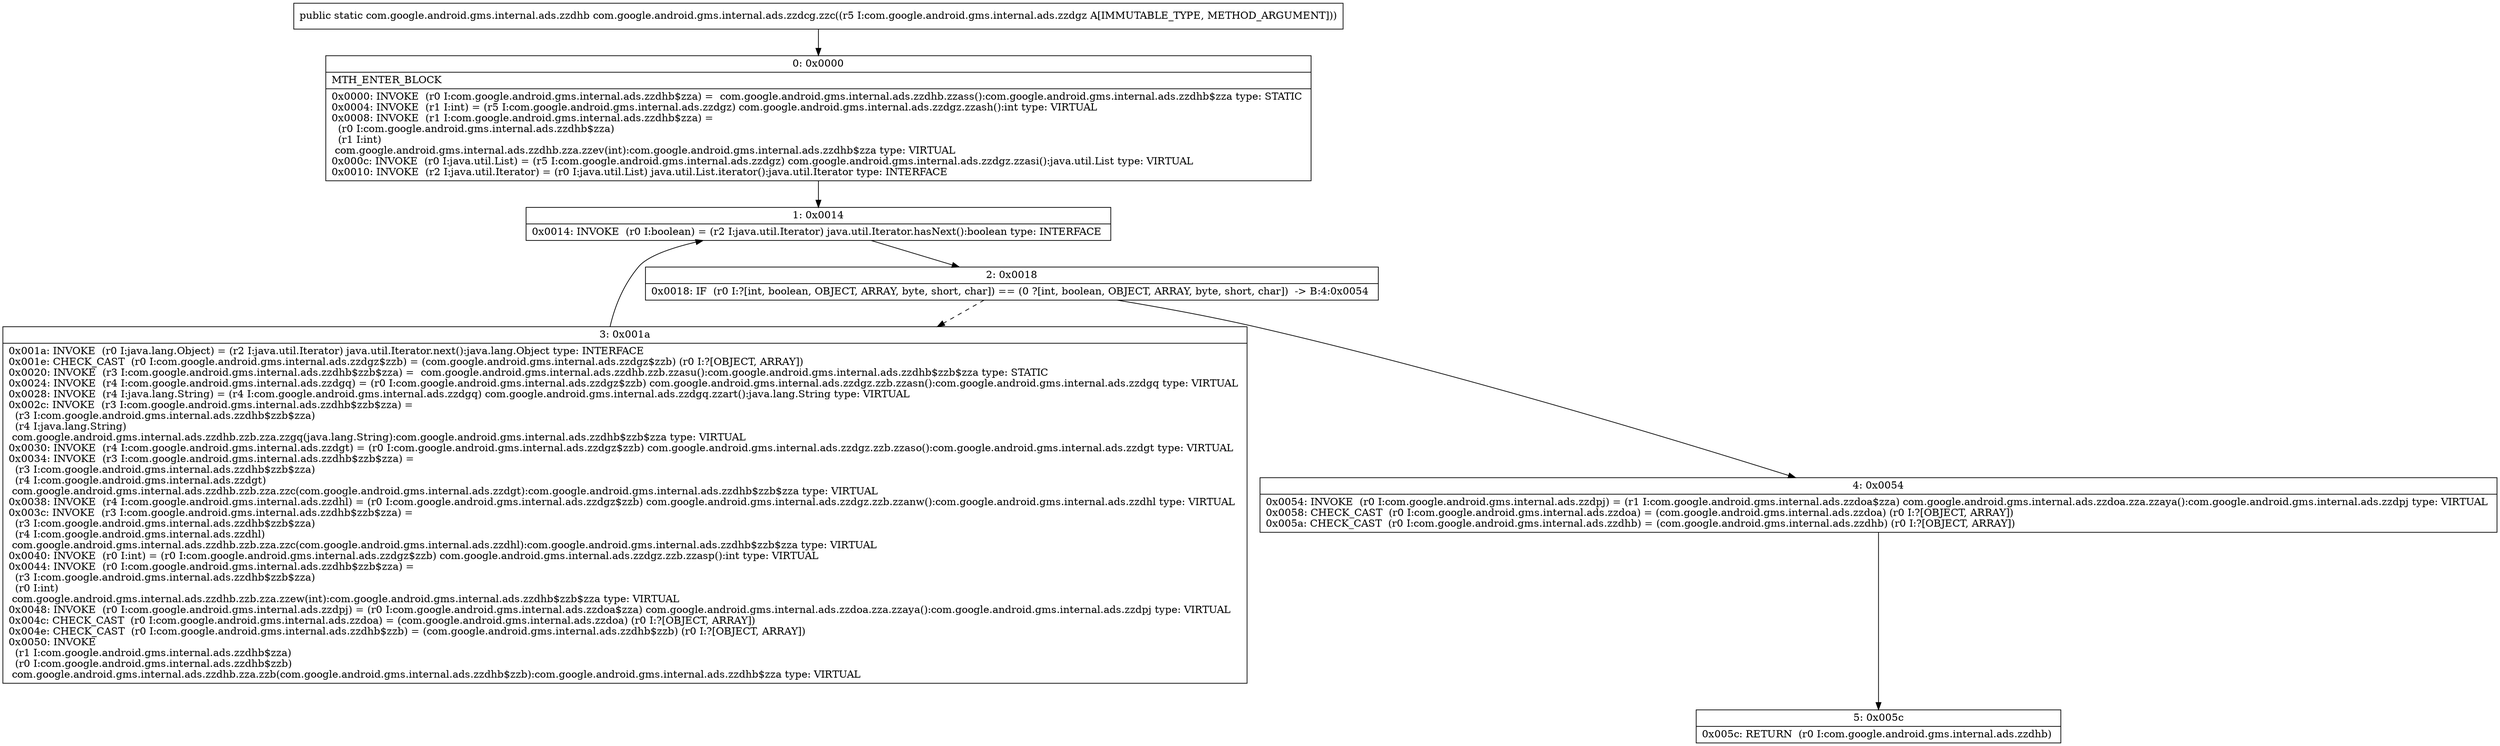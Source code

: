 digraph "CFG forcom.google.android.gms.internal.ads.zzdcg.zzc(Lcom\/google\/android\/gms\/internal\/ads\/zzdgz;)Lcom\/google\/android\/gms\/internal\/ads\/zzdhb;" {
Node_0 [shape=record,label="{0\:\ 0x0000|MTH_ENTER_BLOCK\l|0x0000: INVOKE  (r0 I:com.google.android.gms.internal.ads.zzdhb$zza) =  com.google.android.gms.internal.ads.zzdhb.zzass():com.google.android.gms.internal.ads.zzdhb$zza type: STATIC \l0x0004: INVOKE  (r1 I:int) = (r5 I:com.google.android.gms.internal.ads.zzdgz) com.google.android.gms.internal.ads.zzdgz.zzash():int type: VIRTUAL \l0x0008: INVOKE  (r1 I:com.google.android.gms.internal.ads.zzdhb$zza) = \l  (r0 I:com.google.android.gms.internal.ads.zzdhb$zza)\l  (r1 I:int)\l com.google.android.gms.internal.ads.zzdhb.zza.zzev(int):com.google.android.gms.internal.ads.zzdhb$zza type: VIRTUAL \l0x000c: INVOKE  (r0 I:java.util.List) = (r5 I:com.google.android.gms.internal.ads.zzdgz) com.google.android.gms.internal.ads.zzdgz.zzasi():java.util.List type: VIRTUAL \l0x0010: INVOKE  (r2 I:java.util.Iterator) = (r0 I:java.util.List) java.util.List.iterator():java.util.Iterator type: INTERFACE \l}"];
Node_1 [shape=record,label="{1\:\ 0x0014|0x0014: INVOKE  (r0 I:boolean) = (r2 I:java.util.Iterator) java.util.Iterator.hasNext():boolean type: INTERFACE \l}"];
Node_2 [shape=record,label="{2\:\ 0x0018|0x0018: IF  (r0 I:?[int, boolean, OBJECT, ARRAY, byte, short, char]) == (0 ?[int, boolean, OBJECT, ARRAY, byte, short, char])  \-\> B:4:0x0054 \l}"];
Node_3 [shape=record,label="{3\:\ 0x001a|0x001a: INVOKE  (r0 I:java.lang.Object) = (r2 I:java.util.Iterator) java.util.Iterator.next():java.lang.Object type: INTERFACE \l0x001e: CHECK_CAST  (r0 I:com.google.android.gms.internal.ads.zzdgz$zzb) = (com.google.android.gms.internal.ads.zzdgz$zzb) (r0 I:?[OBJECT, ARRAY]) \l0x0020: INVOKE  (r3 I:com.google.android.gms.internal.ads.zzdhb$zzb$zza) =  com.google.android.gms.internal.ads.zzdhb.zzb.zzasu():com.google.android.gms.internal.ads.zzdhb$zzb$zza type: STATIC \l0x0024: INVOKE  (r4 I:com.google.android.gms.internal.ads.zzdgq) = (r0 I:com.google.android.gms.internal.ads.zzdgz$zzb) com.google.android.gms.internal.ads.zzdgz.zzb.zzasn():com.google.android.gms.internal.ads.zzdgq type: VIRTUAL \l0x0028: INVOKE  (r4 I:java.lang.String) = (r4 I:com.google.android.gms.internal.ads.zzdgq) com.google.android.gms.internal.ads.zzdgq.zzart():java.lang.String type: VIRTUAL \l0x002c: INVOKE  (r3 I:com.google.android.gms.internal.ads.zzdhb$zzb$zza) = \l  (r3 I:com.google.android.gms.internal.ads.zzdhb$zzb$zza)\l  (r4 I:java.lang.String)\l com.google.android.gms.internal.ads.zzdhb.zzb.zza.zzgq(java.lang.String):com.google.android.gms.internal.ads.zzdhb$zzb$zza type: VIRTUAL \l0x0030: INVOKE  (r4 I:com.google.android.gms.internal.ads.zzdgt) = (r0 I:com.google.android.gms.internal.ads.zzdgz$zzb) com.google.android.gms.internal.ads.zzdgz.zzb.zzaso():com.google.android.gms.internal.ads.zzdgt type: VIRTUAL \l0x0034: INVOKE  (r3 I:com.google.android.gms.internal.ads.zzdhb$zzb$zza) = \l  (r3 I:com.google.android.gms.internal.ads.zzdhb$zzb$zza)\l  (r4 I:com.google.android.gms.internal.ads.zzdgt)\l com.google.android.gms.internal.ads.zzdhb.zzb.zza.zzc(com.google.android.gms.internal.ads.zzdgt):com.google.android.gms.internal.ads.zzdhb$zzb$zza type: VIRTUAL \l0x0038: INVOKE  (r4 I:com.google.android.gms.internal.ads.zzdhl) = (r0 I:com.google.android.gms.internal.ads.zzdgz$zzb) com.google.android.gms.internal.ads.zzdgz.zzb.zzanw():com.google.android.gms.internal.ads.zzdhl type: VIRTUAL \l0x003c: INVOKE  (r3 I:com.google.android.gms.internal.ads.zzdhb$zzb$zza) = \l  (r3 I:com.google.android.gms.internal.ads.zzdhb$zzb$zza)\l  (r4 I:com.google.android.gms.internal.ads.zzdhl)\l com.google.android.gms.internal.ads.zzdhb.zzb.zza.zzc(com.google.android.gms.internal.ads.zzdhl):com.google.android.gms.internal.ads.zzdhb$zzb$zza type: VIRTUAL \l0x0040: INVOKE  (r0 I:int) = (r0 I:com.google.android.gms.internal.ads.zzdgz$zzb) com.google.android.gms.internal.ads.zzdgz.zzb.zzasp():int type: VIRTUAL \l0x0044: INVOKE  (r0 I:com.google.android.gms.internal.ads.zzdhb$zzb$zza) = \l  (r3 I:com.google.android.gms.internal.ads.zzdhb$zzb$zza)\l  (r0 I:int)\l com.google.android.gms.internal.ads.zzdhb.zzb.zza.zzew(int):com.google.android.gms.internal.ads.zzdhb$zzb$zza type: VIRTUAL \l0x0048: INVOKE  (r0 I:com.google.android.gms.internal.ads.zzdpj) = (r0 I:com.google.android.gms.internal.ads.zzdoa$zza) com.google.android.gms.internal.ads.zzdoa.zza.zzaya():com.google.android.gms.internal.ads.zzdpj type: VIRTUAL \l0x004c: CHECK_CAST  (r0 I:com.google.android.gms.internal.ads.zzdoa) = (com.google.android.gms.internal.ads.zzdoa) (r0 I:?[OBJECT, ARRAY]) \l0x004e: CHECK_CAST  (r0 I:com.google.android.gms.internal.ads.zzdhb$zzb) = (com.google.android.gms.internal.ads.zzdhb$zzb) (r0 I:?[OBJECT, ARRAY]) \l0x0050: INVOKE  \l  (r1 I:com.google.android.gms.internal.ads.zzdhb$zza)\l  (r0 I:com.google.android.gms.internal.ads.zzdhb$zzb)\l com.google.android.gms.internal.ads.zzdhb.zza.zzb(com.google.android.gms.internal.ads.zzdhb$zzb):com.google.android.gms.internal.ads.zzdhb$zza type: VIRTUAL \l}"];
Node_4 [shape=record,label="{4\:\ 0x0054|0x0054: INVOKE  (r0 I:com.google.android.gms.internal.ads.zzdpj) = (r1 I:com.google.android.gms.internal.ads.zzdoa$zza) com.google.android.gms.internal.ads.zzdoa.zza.zzaya():com.google.android.gms.internal.ads.zzdpj type: VIRTUAL \l0x0058: CHECK_CAST  (r0 I:com.google.android.gms.internal.ads.zzdoa) = (com.google.android.gms.internal.ads.zzdoa) (r0 I:?[OBJECT, ARRAY]) \l0x005a: CHECK_CAST  (r0 I:com.google.android.gms.internal.ads.zzdhb) = (com.google.android.gms.internal.ads.zzdhb) (r0 I:?[OBJECT, ARRAY]) \l}"];
Node_5 [shape=record,label="{5\:\ 0x005c|0x005c: RETURN  (r0 I:com.google.android.gms.internal.ads.zzdhb) \l}"];
MethodNode[shape=record,label="{public static com.google.android.gms.internal.ads.zzdhb com.google.android.gms.internal.ads.zzdcg.zzc((r5 I:com.google.android.gms.internal.ads.zzdgz A[IMMUTABLE_TYPE, METHOD_ARGUMENT])) }"];
MethodNode -> Node_0;
Node_0 -> Node_1;
Node_1 -> Node_2;
Node_2 -> Node_3[style=dashed];
Node_2 -> Node_4;
Node_3 -> Node_1;
Node_4 -> Node_5;
}

